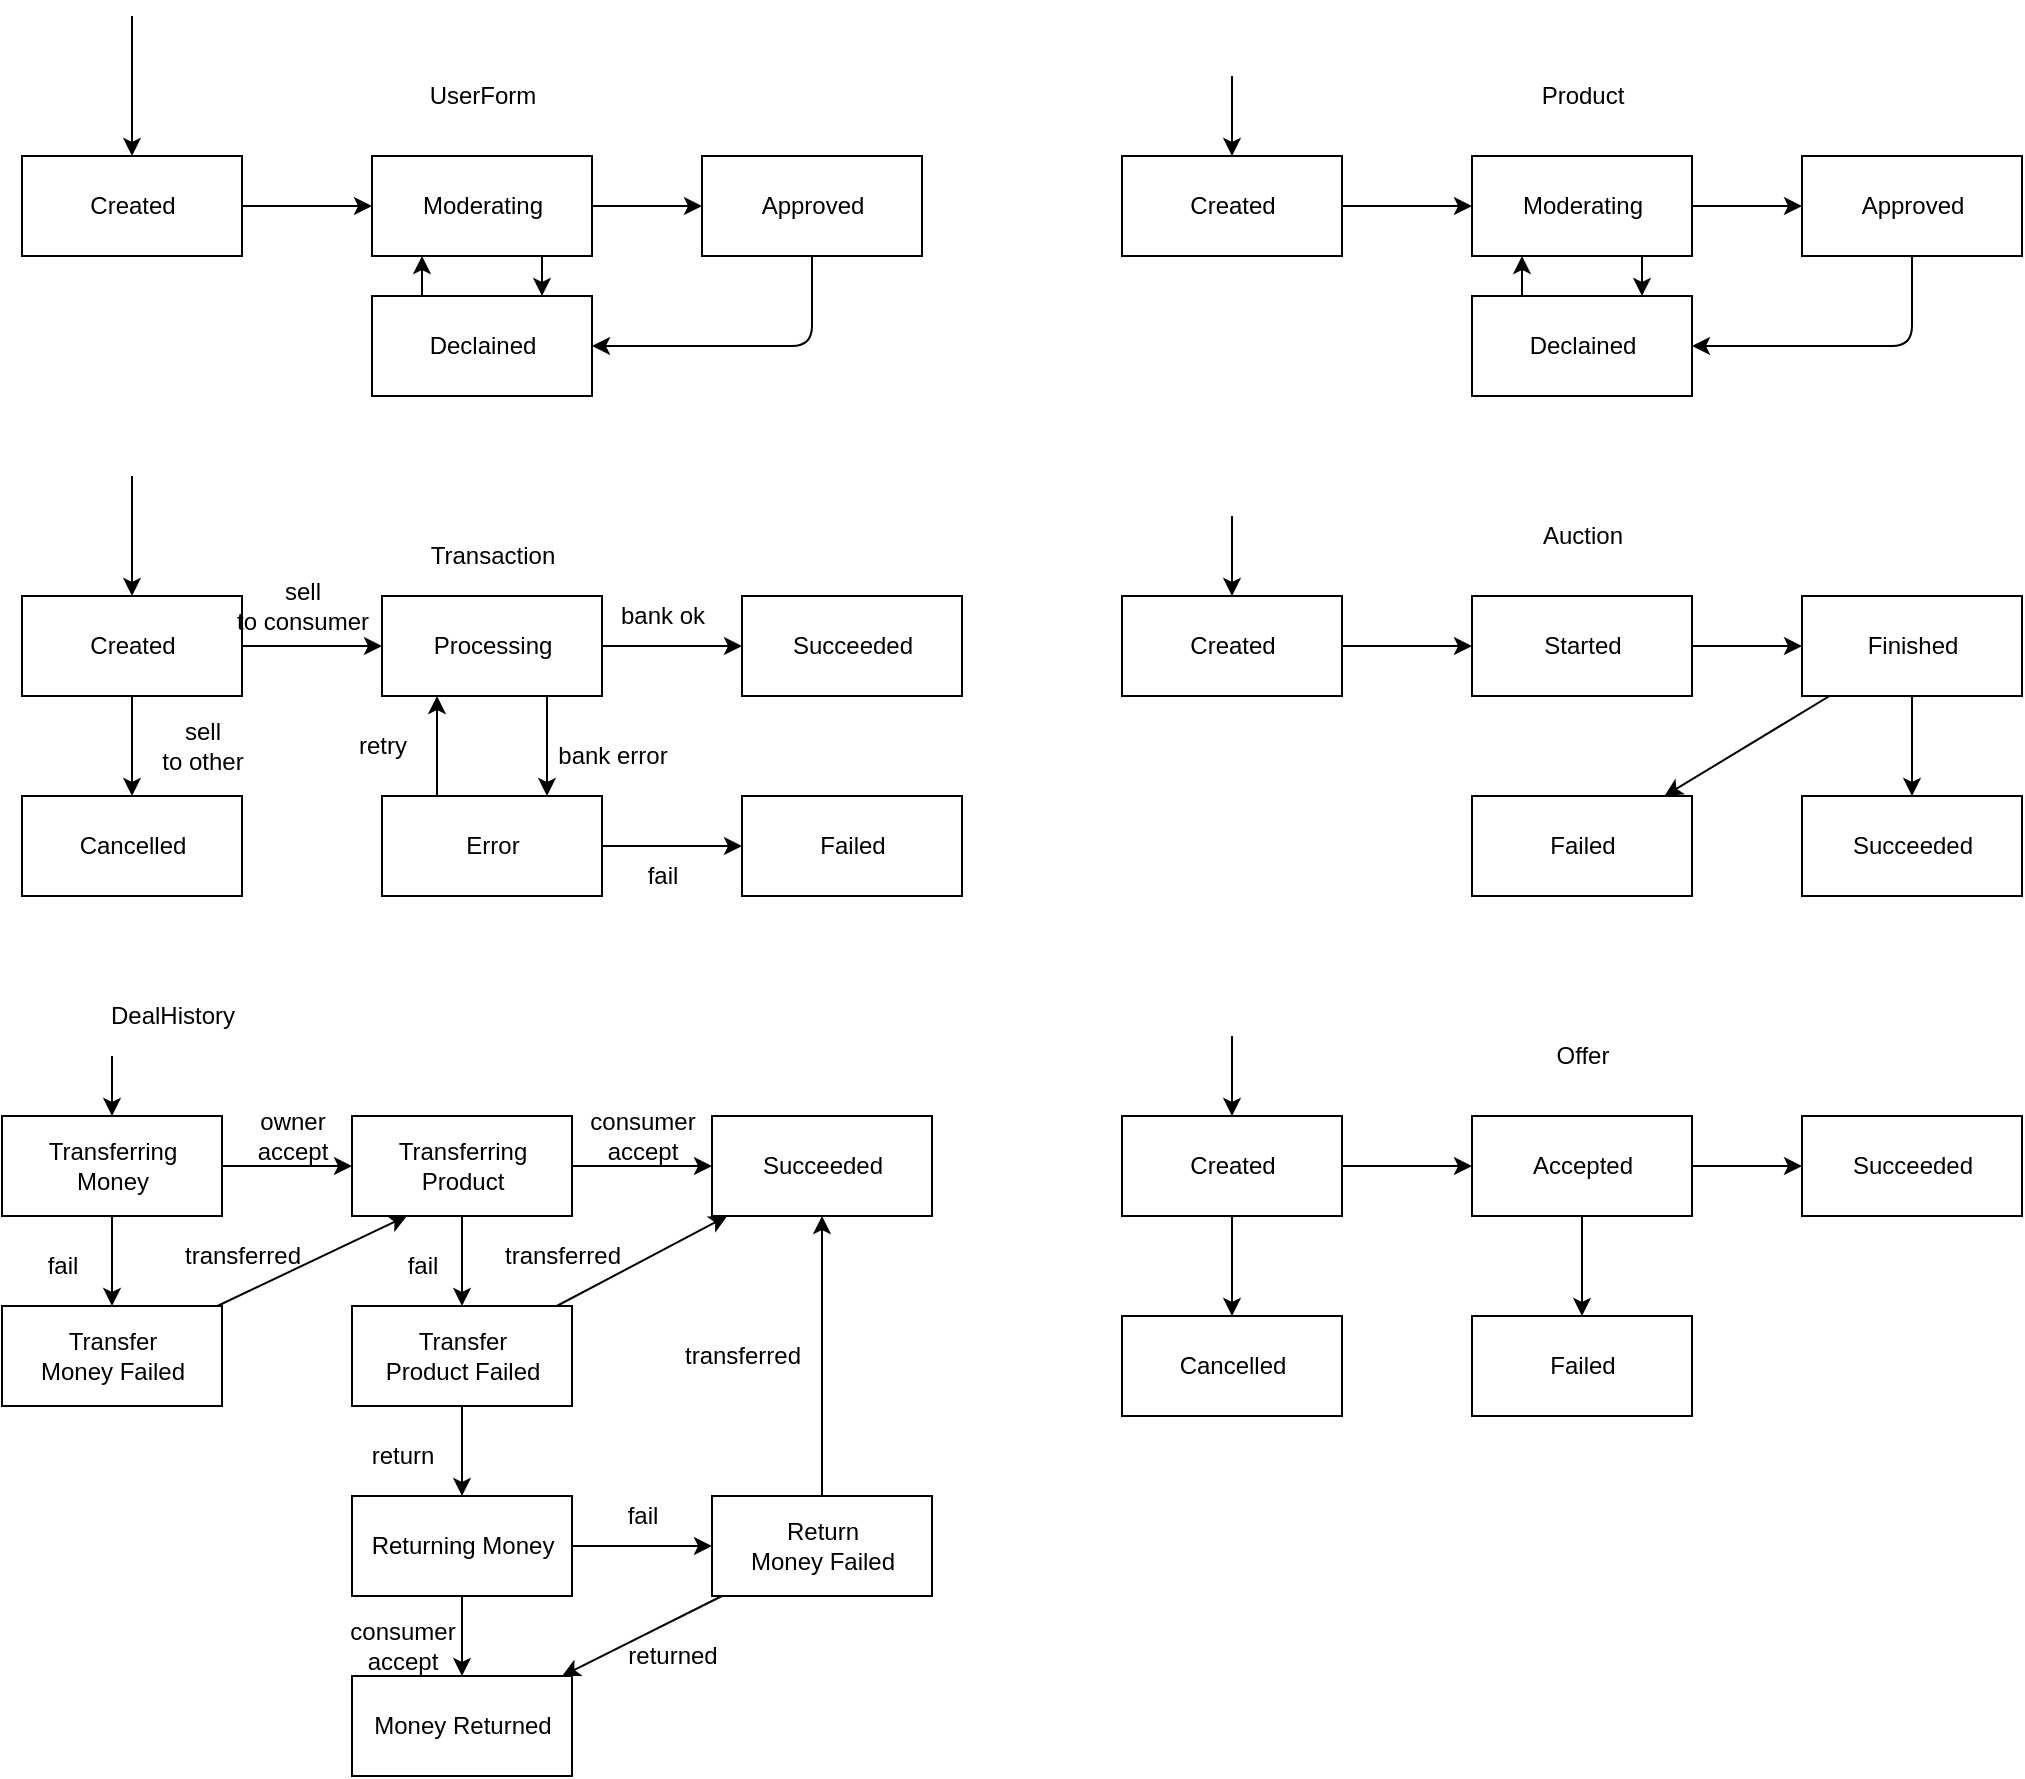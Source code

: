 <mxfile version="18.1.3" type="device" pages="7"><diagram id="ImJMM_0NL10hEniIlU2r" name="Page-2"><mxGraphModel dx="525" dy="1547" grid="1" gridSize="10" guides="1" tooltips="1" connect="1" arrows="1" fold="1" page="1" pageScale="1" pageWidth="827" pageHeight="1169" math="0" shadow="0"><root><mxCell id="p0uZZ-JHzFVffbGIfrID-0"/><mxCell id="p0uZZ-JHzFVffbGIfrID-1" parent="p0uZZ-JHzFVffbGIfrID-0"/><mxCell id="p0uZZ-JHzFVffbGIfrID-2" value="Transaction" style="text;html=1;align=center;verticalAlign=middle;resizable=0;points=[];autosize=1;strokeColor=none;fillColor=none;" parent="p0uZZ-JHzFVffbGIfrID-1" vertex="1"><mxGeometry x="205" y="150" width="80" height="20" as="geometry"/></mxCell><mxCell id="p0uZZ-JHzFVffbGIfrID-11" style="edgeStyle=none;rounded=0;orthogonalLoop=1;jettySize=auto;html=1;" parent="p0uZZ-JHzFVffbGIfrID-1" source="p0uZZ-JHzFVffbGIfrID-4" target="p0uZZ-JHzFVffbGIfrID-6" edge="1"><mxGeometry relative="1" as="geometry"/></mxCell><mxCell id="p0uZZ-JHzFVffbGIfrID-12" style="edgeStyle=none;rounded=0;orthogonalLoop=1;jettySize=auto;html=1;entryX=0.5;entryY=0;entryDx=0;entryDy=0;" parent="p0uZZ-JHzFVffbGIfrID-1" source="p0uZZ-JHzFVffbGIfrID-4" target="p0uZZ-JHzFVffbGIfrID-5" edge="1"><mxGeometry relative="1" as="geometry"/></mxCell><mxCell id="GtXw1UnV3xgsB56uv2Gc-31" style="edgeStyle=orthogonalEdgeStyle;rounded=1;orthogonalLoop=1;jettySize=auto;html=1;startArrow=classic;startFill=1;endArrow=none;endFill=0;" parent="p0uZZ-JHzFVffbGIfrID-1" source="p0uZZ-JHzFVffbGIfrID-4" edge="1"><mxGeometry relative="1" as="geometry"><mxPoint x="65" y="120" as="targetPoint"/></mxGeometry></mxCell><mxCell id="p0uZZ-JHzFVffbGIfrID-4" value="Created" style="html=1;" parent="p0uZZ-JHzFVffbGIfrID-1" vertex="1"><mxGeometry x="10" y="180" width="110" height="50" as="geometry"/></mxCell><mxCell id="p0uZZ-JHzFVffbGIfrID-5" value="Cancelled" style="html=1;" parent="p0uZZ-JHzFVffbGIfrID-1" vertex="1"><mxGeometry x="10" y="280" width="110" height="50" as="geometry"/></mxCell><mxCell id="p0uZZ-JHzFVffbGIfrID-13" style="edgeStyle=none;rounded=0;orthogonalLoop=1;jettySize=auto;html=1;entryX=0.75;entryY=0;entryDx=0;entryDy=0;exitX=0.75;exitY=1;exitDx=0;exitDy=0;" parent="p0uZZ-JHzFVffbGIfrID-1" source="p0uZZ-JHzFVffbGIfrID-6" target="p0uZZ-JHzFVffbGIfrID-8" edge="1"><mxGeometry relative="1" as="geometry"/></mxCell><mxCell id="p0uZZ-JHzFVffbGIfrID-15" style="edgeStyle=none;rounded=0;orthogonalLoop=1;jettySize=auto;html=1;" parent="p0uZZ-JHzFVffbGIfrID-1" source="p0uZZ-JHzFVffbGIfrID-6" target="p0uZZ-JHzFVffbGIfrID-7" edge="1"><mxGeometry relative="1" as="geometry"/></mxCell><mxCell id="p0uZZ-JHzFVffbGIfrID-6" value="Processing" style="html=1;" parent="p0uZZ-JHzFVffbGIfrID-1" vertex="1"><mxGeometry x="190" y="180" width="110" height="50" as="geometry"/></mxCell><mxCell id="p0uZZ-JHzFVffbGIfrID-7" value="Succeeded" style="html=1;" parent="p0uZZ-JHzFVffbGIfrID-1" vertex="1"><mxGeometry x="370" y="180" width="110" height="50" as="geometry"/></mxCell><mxCell id="p0uZZ-JHzFVffbGIfrID-14" style="edgeStyle=none;rounded=0;orthogonalLoop=1;jettySize=auto;html=1;exitX=0.25;exitY=0;exitDx=0;exitDy=0;entryX=0.25;entryY=1;entryDx=0;entryDy=0;" parent="p0uZZ-JHzFVffbGIfrID-1" source="p0uZZ-JHzFVffbGIfrID-8" target="p0uZZ-JHzFVffbGIfrID-6" edge="1"><mxGeometry relative="1" as="geometry"/></mxCell><mxCell id="p0uZZ-JHzFVffbGIfrID-16" style="edgeStyle=none;rounded=0;orthogonalLoop=1;jettySize=auto;html=1;" parent="p0uZZ-JHzFVffbGIfrID-1" source="p0uZZ-JHzFVffbGIfrID-8" target="p0uZZ-JHzFVffbGIfrID-9" edge="1"><mxGeometry relative="1" as="geometry"/></mxCell><mxCell id="p0uZZ-JHzFVffbGIfrID-8" value="Error" style="html=1;" parent="p0uZZ-JHzFVffbGIfrID-1" vertex="1"><mxGeometry x="190" y="280" width="110" height="50" as="geometry"/></mxCell><mxCell id="p0uZZ-JHzFVffbGIfrID-9" value="Failed" style="html=1;" parent="p0uZZ-JHzFVffbGIfrID-1" vertex="1"><mxGeometry x="370" y="280" width="110" height="50" as="geometry"/></mxCell><mxCell id="p0uZZ-JHzFVffbGIfrID-17" value="sell&lt;br&gt;to consumer" style="text;html=1;align=center;verticalAlign=middle;resizable=0;points=[];autosize=1;strokeColor=none;fillColor=none;" parent="p0uZZ-JHzFVffbGIfrID-1" vertex="1"><mxGeometry x="110" y="170" width="80" height="30" as="geometry"/></mxCell><mxCell id="p0uZZ-JHzFVffbGIfrID-18" value="sell&lt;br&gt;to other" style="text;html=1;align=center;verticalAlign=middle;resizable=0;points=[];autosize=1;strokeColor=none;fillColor=none;" parent="p0uZZ-JHzFVffbGIfrID-1" vertex="1"><mxGeometry x="70" y="240" width="60" height="30" as="geometry"/></mxCell><mxCell id="p0uZZ-JHzFVffbGIfrID-19" value="retry" style="text;html=1;align=center;verticalAlign=middle;resizable=0;points=[];autosize=1;strokeColor=none;fillColor=none;" parent="p0uZZ-JHzFVffbGIfrID-1" vertex="1"><mxGeometry x="170" y="245" width="40" height="20" as="geometry"/></mxCell><mxCell id="p0uZZ-JHzFVffbGIfrID-21" value="bank error" style="text;html=1;align=center;verticalAlign=middle;resizable=0;points=[];autosize=1;strokeColor=none;fillColor=none;" parent="p0uZZ-JHzFVffbGIfrID-1" vertex="1"><mxGeometry x="270" y="250" width="70" height="20" as="geometry"/></mxCell><mxCell id="p0uZZ-JHzFVffbGIfrID-22" value="bank ok" style="text;html=1;align=center;verticalAlign=middle;resizable=0;points=[];autosize=1;strokeColor=none;fillColor=none;" parent="p0uZZ-JHzFVffbGIfrID-1" vertex="1"><mxGeometry x="300" y="180" width="60" height="20" as="geometry"/></mxCell><mxCell id="p0uZZ-JHzFVffbGIfrID-23" value="fail" style="text;html=1;align=center;verticalAlign=middle;resizable=0;points=[];autosize=1;strokeColor=none;fillColor=none;" parent="p0uZZ-JHzFVffbGIfrID-1" vertex="1"><mxGeometry x="315" y="310" width="30" height="20" as="geometry"/></mxCell><mxCell id="p0uZZ-JHzFVffbGIfrID-31" style="edgeStyle=none;rounded=0;orthogonalLoop=1;jettySize=auto;html=1;" parent="p0uZZ-JHzFVffbGIfrID-1" source="p0uZZ-JHzFVffbGIfrID-27" target="p0uZZ-JHzFVffbGIfrID-28" edge="1"><mxGeometry relative="1" as="geometry"/></mxCell><mxCell id="p0uZZ-JHzFVffbGIfrID-38" style="edgeStyle=none;rounded=0;orthogonalLoop=1;jettySize=auto;html=1;" parent="p0uZZ-JHzFVffbGIfrID-1" source="p0uZZ-JHzFVffbGIfrID-27" target="p0uZZ-JHzFVffbGIfrID-37" edge="1"><mxGeometry relative="1" as="geometry"/></mxCell><mxCell id="p0uZZ-JHzFVffbGIfrID-27" value="Transferring&lt;br&gt;Money" style="html=1;" parent="p0uZZ-JHzFVffbGIfrID-1" vertex="1"><mxGeometry y="440" width="110" height="50" as="geometry"/></mxCell><mxCell id="p0uZZ-JHzFVffbGIfrID-32" style="edgeStyle=none;rounded=0;orthogonalLoop=1;jettySize=auto;html=1;" parent="p0uZZ-JHzFVffbGIfrID-1" source="p0uZZ-JHzFVffbGIfrID-28" target="p0uZZ-JHzFVffbGIfrID-29" edge="1"><mxGeometry relative="1" as="geometry"/></mxCell><mxCell id="p0uZZ-JHzFVffbGIfrID-40" style="edgeStyle=none;rounded=0;orthogonalLoop=1;jettySize=auto;html=1;" parent="p0uZZ-JHzFVffbGIfrID-1" source="p0uZZ-JHzFVffbGIfrID-28" target="p0uZZ-JHzFVffbGIfrID-39" edge="1"><mxGeometry relative="1" as="geometry"/></mxCell><mxCell id="p0uZZ-JHzFVffbGIfrID-28" value="Transferring&lt;br&gt;Product" style="html=1;" parent="p0uZZ-JHzFVffbGIfrID-1" vertex="1"><mxGeometry x="175" y="440" width="110" height="50" as="geometry"/></mxCell><mxCell id="p0uZZ-JHzFVffbGIfrID-29" value="Succeeded" style="html=1;" parent="p0uZZ-JHzFVffbGIfrID-1" vertex="1"><mxGeometry x="355" y="440" width="110" height="50" as="geometry"/></mxCell><mxCell id="p0uZZ-JHzFVffbGIfrID-44" style="edgeStyle=none;rounded=0;orthogonalLoop=1;jettySize=auto;html=1;entryX=0.25;entryY=1;entryDx=0;entryDy=0;" parent="p0uZZ-JHzFVffbGIfrID-1" source="p0uZZ-JHzFVffbGIfrID-37" target="p0uZZ-JHzFVffbGIfrID-28" edge="1"><mxGeometry relative="1" as="geometry"/></mxCell><mxCell id="p0uZZ-JHzFVffbGIfrID-37" value="Transfer&lt;br&gt;Money Failed" style="html=1;" parent="p0uZZ-JHzFVffbGIfrID-1" vertex="1"><mxGeometry y="535" width="110" height="50" as="geometry"/></mxCell><mxCell id="p0uZZ-JHzFVffbGIfrID-45" style="edgeStyle=none;rounded=0;orthogonalLoop=1;jettySize=auto;html=1;" parent="p0uZZ-JHzFVffbGIfrID-1" source="p0uZZ-JHzFVffbGIfrID-39" target="p0uZZ-JHzFVffbGIfrID-29" edge="1"><mxGeometry relative="1" as="geometry"/></mxCell><mxCell id="p0uZZ-JHzFVffbGIfrID-48" style="edgeStyle=none;rounded=0;orthogonalLoop=1;jettySize=auto;html=1;" parent="p0uZZ-JHzFVffbGIfrID-1" source="p0uZZ-JHzFVffbGIfrID-39" target="p0uZZ-JHzFVffbGIfrID-47" edge="1"><mxGeometry relative="1" as="geometry"/></mxCell><mxCell id="p0uZZ-JHzFVffbGIfrID-39" value="Transfer&lt;br&gt;Product Failed" style="html=1;" parent="p0uZZ-JHzFVffbGIfrID-1" vertex="1"><mxGeometry x="175" y="535" width="110" height="50" as="geometry"/></mxCell><mxCell id="p0uZZ-JHzFVffbGIfrID-50" style="edgeStyle=none;rounded=0;orthogonalLoop=1;jettySize=auto;html=1;" parent="p0uZZ-JHzFVffbGIfrID-1" source="p0uZZ-JHzFVffbGIfrID-47" target="p0uZZ-JHzFVffbGIfrID-49" edge="1"><mxGeometry relative="1" as="geometry"/></mxCell><mxCell id="p0uZZ-JHzFVffbGIfrID-52" style="edgeStyle=none;rounded=0;orthogonalLoop=1;jettySize=auto;html=1;" parent="p0uZZ-JHzFVffbGIfrID-1" source="p0uZZ-JHzFVffbGIfrID-47" target="p0uZZ-JHzFVffbGIfrID-51" edge="1"><mxGeometry relative="1" as="geometry"/></mxCell><mxCell id="p0uZZ-JHzFVffbGIfrID-47" value="Returning Money" style="html=1;" parent="p0uZZ-JHzFVffbGIfrID-1" vertex="1"><mxGeometry x="175" y="630" width="110" height="50" as="geometry"/></mxCell><mxCell id="p0uZZ-JHzFVffbGIfrID-49" value="Money Returned" style="html=1;" parent="p0uZZ-JHzFVffbGIfrID-1" vertex="1"><mxGeometry x="175" y="720" width="110" height="50" as="geometry"/></mxCell><mxCell id="p0uZZ-JHzFVffbGIfrID-53" style="edgeStyle=none;rounded=0;orthogonalLoop=1;jettySize=auto;html=1;" parent="p0uZZ-JHzFVffbGIfrID-1" source="p0uZZ-JHzFVffbGIfrID-51" target="p0uZZ-JHzFVffbGIfrID-29" edge="1"><mxGeometry relative="1" as="geometry"/></mxCell><mxCell id="p0uZZ-JHzFVffbGIfrID-54" style="edgeStyle=none;rounded=0;orthogonalLoop=1;jettySize=auto;html=1;" parent="p0uZZ-JHzFVffbGIfrID-1" source="p0uZZ-JHzFVffbGIfrID-51" target="p0uZZ-JHzFVffbGIfrID-49" edge="1"><mxGeometry relative="1" as="geometry"/></mxCell><mxCell id="p0uZZ-JHzFVffbGIfrID-51" value="Return&lt;br&gt;Money Failed" style="html=1;" parent="p0uZZ-JHzFVffbGIfrID-1" vertex="1"><mxGeometry x="355" y="630" width="110" height="50" as="geometry"/></mxCell><mxCell id="p0uZZ-JHzFVffbGIfrID-55" value="owner&lt;br&gt;accept" style="text;html=1;align=center;verticalAlign=middle;resizable=0;points=[];autosize=1;strokeColor=none;fillColor=none;" parent="p0uZZ-JHzFVffbGIfrID-1" vertex="1"><mxGeometry x="120" y="435" width="50" height="30" as="geometry"/></mxCell><mxCell id="p0uZZ-JHzFVffbGIfrID-56" value="transferred" style="text;html=1;align=center;verticalAlign=middle;resizable=0;points=[];autosize=1;strokeColor=none;fillColor=none;" parent="p0uZZ-JHzFVffbGIfrID-1" vertex="1"><mxGeometry x="85" y="500" width="70" height="20" as="geometry"/></mxCell><mxCell id="p0uZZ-JHzFVffbGIfrID-57" value="fail" style="text;html=1;align=center;verticalAlign=middle;resizable=0;points=[];autosize=1;strokeColor=none;fillColor=none;" parent="p0uZZ-JHzFVffbGIfrID-1" vertex="1"><mxGeometry x="15" y="505" width="30" height="20" as="geometry"/></mxCell><mxCell id="p0uZZ-JHzFVffbGIfrID-58" value="fail" style="text;html=1;align=center;verticalAlign=middle;resizable=0;points=[];autosize=1;strokeColor=none;fillColor=none;" parent="p0uZZ-JHzFVffbGIfrID-1" vertex="1"><mxGeometry x="195" y="505" width="30" height="20" as="geometry"/></mxCell><mxCell id="p0uZZ-JHzFVffbGIfrID-59" value="fail" style="text;html=1;align=center;verticalAlign=middle;resizable=0;points=[];autosize=1;strokeColor=none;fillColor=none;" parent="p0uZZ-JHzFVffbGIfrID-1" vertex="1"><mxGeometry x="305" y="630" width="30" height="20" as="geometry"/></mxCell><mxCell id="p0uZZ-JHzFVffbGIfrID-60" value="consumer&lt;br&gt;accept" style="text;html=1;align=center;verticalAlign=middle;resizable=0;points=[];autosize=1;strokeColor=none;fillColor=none;" parent="p0uZZ-JHzFVffbGIfrID-1" vertex="1"><mxGeometry x="285" y="435" width="70" height="30" as="geometry"/></mxCell><mxCell id="p0uZZ-JHzFVffbGIfrID-62" value="transferred" style="text;html=1;align=center;verticalAlign=middle;resizable=0;points=[];autosize=1;strokeColor=none;fillColor=none;" parent="p0uZZ-JHzFVffbGIfrID-1" vertex="1"><mxGeometry x="245" y="500" width="70" height="20" as="geometry"/></mxCell><mxCell id="p0uZZ-JHzFVffbGIfrID-64" value="transferred" style="text;html=1;align=center;verticalAlign=middle;resizable=0;points=[];autosize=1;strokeColor=none;fillColor=none;" parent="p0uZZ-JHzFVffbGIfrID-1" vertex="1"><mxGeometry x="335" y="550" width="70" height="20" as="geometry"/></mxCell><mxCell id="p0uZZ-JHzFVffbGIfrID-65" value="return" style="text;html=1;align=center;verticalAlign=middle;resizable=0;points=[];autosize=1;strokeColor=none;fillColor=none;" parent="p0uZZ-JHzFVffbGIfrID-1" vertex="1"><mxGeometry x="175" y="600" width="50" height="20" as="geometry"/></mxCell><mxCell id="p0uZZ-JHzFVffbGIfrID-66" value="consumer&lt;br&gt;accept" style="text;html=1;align=center;verticalAlign=middle;resizable=0;points=[];autosize=1;strokeColor=none;fillColor=none;" parent="p0uZZ-JHzFVffbGIfrID-1" vertex="1"><mxGeometry x="165" y="690" width="70" height="30" as="geometry"/></mxCell><mxCell id="p0uZZ-JHzFVffbGIfrID-67" value="returned" style="text;html=1;align=center;verticalAlign=middle;resizable=0;points=[];autosize=1;strokeColor=none;fillColor=none;" parent="p0uZZ-JHzFVffbGIfrID-1" vertex="1"><mxGeometry x="305" y="700" width="60" height="20" as="geometry"/></mxCell><mxCell id="duF3PaTQFHVpPM7Vk6pC-0" value="UserForm" style="text;html=1;align=center;verticalAlign=middle;resizable=0;points=[];autosize=1;strokeColor=none;fillColor=none;" parent="p0uZZ-JHzFVffbGIfrID-1" vertex="1"><mxGeometry x="205" y="-80" width="70" height="20" as="geometry"/></mxCell><mxCell id="duF3PaTQFHVpPM7Vk6pC-3" style="edgeStyle=orthogonalEdgeStyle;rounded=1;orthogonalLoop=1;jettySize=auto;html=1;startArrow=none;startFill=0;endArrow=classic;endFill=1;" parent="p0uZZ-JHzFVffbGIfrID-1" source="duF3PaTQFHVpPM7Vk6pC-1" target="duF3PaTQFHVpPM7Vk6pC-2" edge="1"><mxGeometry relative="1" as="geometry"/></mxCell><mxCell id="GtXw1UnV3xgsB56uv2Gc-32" style="edgeStyle=orthogonalEdgeStyle;rounded=1;orthogonalLoop=1;jettySize=auto;html=1;startArrow=classic;startFill=1;endArrow=none;endFill=0;" parent="p0uZZ-JHzFVffbGIfrID-1" source="duF3PaTQFHVpPM7Vk6pC-1" edge="1"><mxGeometry relative="1" as="geometry"><mxPoint x="65" y="-110" as="targetPoint"/></mxGeometry></mxCell><mxCell id="duF3PaTQFHVpPM7Vk6pC-1" value="Created" style="html=1;" parent="p0uZZ-JHzFVffbGIfrID-1" vertex="1"><mxGeometry x="10" y="-40" width="110" height="50" as="geometry"/></mxCell><mxCell id="duF3PaTQFHVpPM7Vk6pC-5" style="edgeStyle=orthogonalEdgeStyle;rounded=1;orthogonalLoop=1;jettySize=auto;html=1;startArrow=none;startFill=0;endArrow=classic;endFill=1;" parent="p0uZZ-JHzFVffbGIfrID-1" source="duF3PaTQFHVpPM7Vk6pC-2" target="duF3PaTQFHVpPM7Vk6pC-4" edge="1"><mxGeometry relative="1" as="geometry"/></mxCell><mxCell id="duF3PaTQFHVpPM7Vk6pC-12" style="edgeStyle=orthogonalEdgeStyle;rounded=1;orthogonalLoop=1;jettySize=auto;html=1;startArrow=none;startFill=0;endArrow=classic;endFill=1;" parent="p0uZZ-JHzFVffbGIfrID-1" source="duF3PaTQFHVpPM7Vk6pC-2" target="duF3PaTQFHVpPM7Vk6pC-10" edge="1"><mxGeometry relative="1" as="geometry"><Array as="points"><mxPoint x="270" y="20"/><mxPoint x="270" y="20"/></Array></mxGeometry></mxCell><mxCell id="duF3PaTQFHVpPM7Vk6pC-2" value="Moderating" style="html=1;" parent="p0uZZ-JHzFVffbGIfrID-1" vertex="1"><mxGeometry x="185" y="-40" width="110" height="50" as="geometry"/></mxCell><mxCell id="H4mRBop5ES-g8vNx-DPH-0" style="edgeStyle=orthogonalEdgeStyle;rounded=1;orthogonalLoop=1;jettySize=auto;html=1;startArrow=none;startFill=0;endArrow=classic;endFill=1;" parent="p0uZZ-JHzFVffbGIfrID-1" source="duF3PaTQFHVpPM7Vk6pC-4" target="duF3PaTQFHVpPM7Vk6pC-10" edge="1"><mxGeometry relative="1" as="geometry"><Array as="points"><mxPoint x="405" y="55"/></Array></mxGeometry></mxCell><mxCell id="duF3PaTQFHVpPM7Vk6pC-4" value="Approved" style="html=1;" parent="p0uZZ-JHzFVffbGIfrID-1" vertex="1"><mxGeometry x="350" y="-40" width="110" height="50" as="geometry"/></mxCell><mxCell id="duF3PaTQFHVpPM7Vk6pC-11" style="edgeStyle=orthogonalEdgeStyle;rounded=1;orthogonalLoop=1;jettySize=auto;html=1;startArrow=none;startFill=0;endArrow=classic;endFill=1;" parent="p0uZZ-JHzFVffbGIfrID-1" source="duF3PaTQFHVpPM7Vk6pC-10" target="duF3PaTQFHVpPM7Vk6pC-2" edge="1"><mxGeometry relative="1" as="geometry"><Array as="points"><mxPoint x="210" y="20"/><mxPoint x="210" y="20"/></Array></mxGeometry></mxCell><mxCell id="duF3PaTQFHVpPM7Vk6pC-10" value="Declained" style="html=1;" parent="p0uZZ-JHzFVffbGIfrID-1" vertex="1"><mxGeometry x="185" y="30" width="110" height="50" as="geometry"/></mxCell><mxCell id="GtXw1UnV3xgsB56uv2Gc-10" value="Product" style="text;html=1;align=center;verticalAlign=middle;resizable=0;points=[];autosize=1;strokeColor=none;fillColor=none;" parent="p0uZZ-JHzFVffbGIfrID-1" vertex="1"><mxGeometry x="760" y="-80" width="60" height="20" as="geometry"/></mxCell><mxCell id="GtXw1UnV3xgsB56uv2Gc-11" style="edgeStyle=orthogonalEdgeStyle;rounded=1;orthogonalLoop=1;jettySize=auto;html=1;startArrow=none;startFill=0;endArrow=classic;endFill=1;" parent="p0uZZ-JHzFVffbGIfrID-1" source="GtXw1UnV3xgsB56uv2Gc-12" target="GtXw1UnV3xgsB56uv2Gc-15" edge="1"><mxGeometry relative="1" as="geometry"/></mxCell><mxCell id="GtXw1UnV3xgsB56uv2Gc-34" style="edgeStyle=orthogonalEdgeStyle;rounded=1;orthogonalLoop=1;jettySize=auto;html=1;startArrow=classic;startFill=1;endArrow=none;endFill=0;" parent="p0uZZ-JHzFVffbGIfrID-1" source="GtXw1UnV3xgsB56uv2Gc-12" edge="1"><mxGeometry relative="1" as="geometry"><mxPoint x="615" y="-80" as="targetPoint"/></mxGeometry></mxCell><mxCell id="GtXw1UnV3xgsB56uv2Gc-12" value="Created" style="html=1;" parent="p0uZZ-JHzFVffbGIfrID-1" vertex="1"><mxGeometry x="560" y="-40" width="110" height="50" as="geometry"/></mxCell><mxCell id="GtXw1UnV3xgsB56uv2Gc-13" style="edgeStyle=orthogonalEdgeStyle;rounded=1;orthogonalLoop=1;jettySize=auto;html=1;startArrow=none;startFill=0;endArrow=classic;endFill=1;" parent="p0uZZ-JHzFVffbGIfrID-1" source="GtXw1UnV3xgsB56uv2Gc-15" target="GtXw1UnV3xgsB56uv2Gc-17" edge="1"><mxGeometry relative="1" as="geometry"/></mxCell><mxCell id="GtXw1UnV3xgsB56uv2Gc-14" style="edgeStyle=orthogonalEdgeStyle;rounded=1;orthogonalLoop=1;jettySize=auto;html=1;startArrow=none;startFill=0;endArrow=classic;endFill=1;" parent="p0uZZ-JHzFVffbGIfrID-1" source="GtXw1UnV3xgsB56uv2Gc-15" target="GtXw1UnV3xgsB56uv2Gc-19" edge="1"><mxGeometry relative="1" as="geometry"><Array as="points"><mxPoint x="820" y="20"/><mxPoint x="820" y="20"/></Array></mxGeometry></mxCell><mxCell id="GtXw1UnV3xgsB56uv2Gc-15" value="Moderating" style="html=1;" parent="p0uZZ-JHzFVffbGIfrID-1" vertex="1"><mxGeometry x="735" y="-40" width="110" height="50" as="geometry"/></mxCell><mxCell id="GtXw1UnV3xgsB56uv2Gc-16" style="edgeStyle=orthogonalEdgeStyle;rounded=1;orthogonalLoop=1;jettySize=auto;html=1;startArrow=none;startFill=0;endArrow=classic;endFill=1;" parent="p0uZZ-JHzFVffbGIfrID-1" source="GtXw1UnV3xgsB56uv2Gc-17" target="GtXw1UnV3xgsB56uv2Gc-19" edge="1"><mxGeometry relative="1" as="geometry"><Array as="points"><mxPoint x="955" y="55"/></Array></mxGeometry></mxCell><mxCell id="GtXw1UnV3xgsB56uv2Gc-17" value="Approved" style="html=1;" parent="p0uZZ-JHzFVffbGIfrID-1" vertex="1"><mxGeometry x="900" y="-40" width="110" height="50" as="geometry"/></mxCell><mxCell id="GtXw1UnV3xgsB56uv2Gc-18" style="edgeStyle=orthogonalEdgeStyle;rounded=1;orthogonalLoop=1;jettySize=auto;html=1;startArrow=none;startFill=0;endArrow=classic;endFill=1;" parent="p0uZZ-JHzFVffbGIfrID-1" source="GtXw1UnV3xgsB56uv2Gc-19" target="GtXw1UnV3xgsB56uv2Gc-15" edge="1"><mxGeometry relative="1" as="geometry"><Array as="points"><mxPoint x="760" y="20"/><mxPoint x="760" y="20"/></Array></mxGeometry></mxCell><mxCell id="GtXw1UnV3xgsB56uv2Gc-19" value="Declained" style="html=1;" parent="p0uZZ-JHzFVffbGIfrID-1" vertex="1"><mxGeometry x="735" y="30" width="110" height="50" as="geometry"/></mxCell><mxCell id="GtXw1UnV3xgsB56uv2Gc-20" value="Auction" style="text;html=1;align=center;verticalAlign=middle;resizable=0;points=[];autosize=1;strokeColor=none;fillColor=none;" parent="p0uZZ-JHzFVffbGIfrID-1" vertex="1"><mxGeometry x="760" y="140" width="60" height="20" as="geometry"/></mxCell><mxCell id="GtXw1UnV3xgsB56uv2Gc-36" style="edgeStyle=orthogonalEdgeStyle;rounded=1;orthogonalLoop=1;jettySize=auto;html=1;startArrow=classic;startFill=1;endArrow=none;endFill=0;" parent="p0uZZ-JHzFVffbGIfrID-1" source="GtXw1UnV3xgsB56uv2Gc-22" edge="1"><mxGeometry relative="1" as="geometry"><mxPoint x="615" y="140" as="targetPoint"/></mxGeometry></mxCell><mxCell id="JB5dnx_Gl22KhJ4X0LvC-4" style="edgeStyle=none;rounded=0;orthogonalLoop=1;jettySize=auto;html=1;" parent="p0uZZ-JHzFVffbGIfrID-1" source="GtXw1UnV3xgsB56uv2Gc-22" target="GtXw1UnV3xgsB56uv2Gc-25" edge="1"><mxGeometry relative="1" as="geometry"/></mxCell><mxCell id="GtXw1UnV3xgsB56uv2Gc-22" value="Created" style="html=1;" parent="p0uZZ-JHzFVffbGIfrID-1" vertex="1"><mxGeometry x="560" y="180" width="110" height="50" as="geometry"/></mxCell><mxCell id="GtXw1UnV3xgsB56uv2Gc-23" style="edgeStyle=orthogonalEdgeStyle;rounded=1;orthogonalLoop=1;jettySize=auto;html=1;startArrow=none;startFill=0;endArrow=classic;endFill=1;" parent="p0uZZ-JHzFVffbGIfrID-1" source="GtXw1UnV3xgsB56uv2Gc-25" target="GtXw1UnV3xgsB56uv2Gc-27" edge="1"><mxGeometry relative="1" as="geometry"/></mxCell><mxCell id="GtXw1UnV3xgsB56uv2Gc-25" value="Started" style="html=1;" parent="p0uZZ-JHzFVffbGIfrID-1" vertex="1"><mxGeometry x="735" y="180" width="110" height="50" as="geometry"/></mxCell><mxCell id="GtXw1UnV3xgsB56uv2Gc-27" value="Finished" style="html=1;" parent="p0uZZ-JHzFVffbGIfrID-1" vertex="1"><mxGeometry x="900" y="180" width="110" height="50" as="geometry"/></mxCell><mxCell id="GtXw1UnV3xgsB56uv2Gc-41" style="edgeStyle=orthogonalEdgeStyle;rounded=1;orthogonalLoop=1;jettySize=auto;html=1;exitX=0.5;exitY=0;exitDx=0;exitDy=0;startArrow=classic;startFill=1;endArrow=none;endFill=0;" parent="p0uZZ-JHzFVffbGIfrID-1" source="GtXw1UnV3xgsB56uv2Gc-37" target="GtXw1UnV3xgsB56uv2Gc-27" edge="1"><mxGeometry relative="1" as="geometry"/></mxCell><mxCell id="GtXw1UnV3xgsB56uv2Gc-37" value="Succeeded" style="html=1;" parent="p0uZZ-JHzFVffbGIfrID-1" vertex="1"><mxGeometry x="900" y="280" width="110" height="50" as="geometry"/></mxCell><mxCell id="GtXw1UnV3xgsB56uv2Gc-42" style="rounded=1;orthogonalLoop=1;jettySize=auto;html=1;startArrow=classic;startFill=1;endArrow=none;endFill=0;" parent="p0uZZ-JHzFVffbGIfrID-1" source="GtXw1UnV3xgsB56uv2Gc-39" target="GtXw1UnV3xgsB56uv2Gc-27" edge="1"><mxGeometry relative="1" as="geometry"/></mxCell><mxCell id="GtXw1UnV3xgsB56uv2Gc-39" value="Failed" style="html=1;" parent="p0uZZ-JHzFVffbGIfrID-1" vertex="1"><mxGeometry x="735" y="280" width="110" height="50" as="geometry"/></mxCell><mxCell id="Rv3ErgMZ3CwDivjUJFA9-10" style="edgeStyle=none;rounded=1;orthogonalLoop=1;jettySize=auto;html=1;endArrow=classic;endFill=1;" parent="p0uZZ-JHzFVffbGIfrID-1" source="WSwPCduwmk-EKAaxfXMk-3" target="Rv3ErgMZ3CwDivjUJFA9-1" edge="1"><mxGeometry relative="1" as="geometry"><mxPoint x="482.0" y="487.5" as="sourcePoint"/></mxGeometry></mxCell><mxCell id="Rv3ErgMZ3CwDivjUJFA9-12" style="edgeStyle=none;rounded=1;orthogonalLoop=1;jettySize=auto;html=1;exitX=0.5;exitY=0;exitDx=0;exitDy=0;endArrow=none;endFill=0;startArrow=classic;startFill=1;" parent="p0uZZ-JHzFVffbGIfrID-1" source="p0uZZ-JHzFVffbGIfrID-27" edge="1"><mxGeometry relative="1" as="geometry"><mxPoint x="55" y="410" as="targetPoint"/></mxGeometry></mxCell><mxCell id="Rv3ErgMZ3CwDivjUJFA9-1" value="Cancelled" style="html=1;" parent="p0uZZ-JHzFVffbGIfrID-1" vertex="1"><mxGeometry x="560" y="540" width="110" height="50" as="geometry"/></mxCell><mxCell id="re4S7z00xdpNmMI1W5z7-0" value="DealHistory" style="text;html=1;align=center;verticalAlign=middle;resizable=0;points=[];autosize=1;strokeColor=none;fillColor=none;" parent="p0uZZ-JHzFVffbGIfrID-1" vertex="1"><mxGeometry x="45" y="380" width="80" height="20" as="geometry"/></mxCell><mxCell id="WSwPCduwmk-EKAaxfXMk-0" value="Offer" style="text;html=1;align=center;verticalAlign=middle;resizable=0;points=[];autosize=1;strokeColor=none;fillColor=none;" parent="p0uZZ-JHzFVffbGIfrID-1" vertex="1"><mxGeometry x="770" y="400" width="40" height="20" as="geometry"/></mxCell><mxCell id="WSwPCduwmk-EKAaxfXMk-1" style="edgeStyle=orthogonalEdgeStyle;rounded=1;orthogonalLoop=1;jettySize=auto;html=1;startArrow=classic;startFill=1;endArrow=none;endFill=0;" parent="p0uZZ-JHzFVffbGIfrID-1" source="WSwPCduwmk-EKAaxfXMk-3" edge="1"><mxGeometry relative="1" as="geometry"><mxPoint x="615" y="400" as="targetPoint"/></mxGeometry></mxCell><mxCell id="WSwPCduwmk-EKAaxfXMk-2" style="edgeStyle=none;rounded=0;orthogonalLoop=1;jettySize=auto;html=1;" parent="p0uZZ-JHzFVffbGIfrID-1" source="WSwPCduwmk-EKAaxfXMk-3" target="WSwPCduwmk-EKAaxfXMk-5" edge="1"><mxGeometry relative="1" as="geometry"/></mxCell><mxCell id="WSwPCduwmk-EKAaxfXMk-3" value="Created" style="html=1;" parent="p0uZZ-JHzFVffbGIfrID-1" vertex="1"><mxGeometry x="560" y="440" width="110" height="50" as="geometry"/></mxCell><mxCell id="WSwPCduwmk-EKAaxfXMk-11" style="edgeStyle=none;rounded=1;orthogonalLoop=1;jettySize=auto;html=1;startArrow=none;startFill=0;endArrow=classic;endFill=1;" parent="p0uZZ-JHzFVffbGIfrID-1" source="WSwPCduwmk-EKAaxfXMk-5" target="WSwPCduwmk-EKAaxfXMk-10" edge="1"><mxGeometry relative="1" as="geometry"/></mxCell><mxCell id="WSwPCduwmk-EKAaxfXMk-12" style="edgeStyle=none;rounded=1;orthogonalLoop=1;jettySize=auto;html=1;startArrow=none;startFill=0;endArrow=classic;endFill=1;" parent="p0uZZ-JHzFVffbGIfrID-1" source="WSwPCduwmk-EKAaxfXMk-5" target="WSwPCduwmk-EKAaxfXMk-8" edge="1"><mxGeometry relative="1" as="geometry"/></mxCell><mxCell id="WSwPCduwmk-EKAaxfXMk-5" value="Accepted" style="html=1;" parent="p0uZZ-JHzFVffbGIfrID-1" vertex="1"><mxGeometry x="735" y="440" width="110" height="50" as="geometry"/></mxCell><mxCell id="WSwPCduwmk-EKAaxfXMk-8" value="Succeeded" style="html=1;" parent="p0uZZ-JHzFVffbGIfrID-1" vertex="1"><mxGeometry x="900" y="440" width="110" height="50" as="geometry"/></mxCell><mxCell id="WSwPCduwmk-EKAaxfXMk-10" value="Failed" style="html=1;" parent="p0uZZ-JHzFVffbGIfrID-1" vertex="1"><mxGeometry x="735" y="540" width="110" height="50" as="geometry"/></mxCell></root></mxGraphModel></diagram><diagram id="PUCFqyfoJlfCgU6Yjxw8" name="user-form"><mxGraphModel dx="438" dy="1447" grid="1" gridSize="10" guides="1" tooltips="1" connect="1" arrows="1" fold="1" page="1" pageScale="1" pageWidth="827" pageHeight="1169" math="0" shadow="0"><root><mxCell id="0"/><mxCell id="1" parent="0"/><mxCell id="qKJuS1gA7MKo6rkys93H-2" style="edgeStyle=orthogonalEdgeStyle;rounded=1;orthogonalLoop=1;jettySize=auto;html=1;startArrow=none;startFill=0;endArrow=classic;endFill=1;" parent="1" source="qKJuS1gA7MKo6rkys93H-4" target="qKJuS1gA7MKo6rkys93H-7" edge="1"><mxGeometry relative="1" as="geometry"/></mxCell><mxCell id="qKJuS1gA7MKo6rkys93H-3" style="edgeStyle=orthogonalEdgeStyle;rounded=1;orthogonalLoop=1;jettySize=auto;html=1;startArrow=classic;startFill=1;endArrow=none;endFill=0;" parent="1" source="qKJuS1gA7MKo6rkys93H-4" edge="1"><mxGeometry relative="1" as="geometry"><mxPoint x="235" y="-610" as="targetPoint"/></mxGeometry></mxCell><mxCell id="qKJuS1gA7MKo6rkys93H-4" value="Создана" style="html=1;" parent="1" vertex="1"><mxGeometry x="180" y="-540" width="110" height="50" as="geometry"/></mxCell><mxCell id="qKJuS1gA7MKo6rkys93H-5" style="edgeStyle=orthogonalEdgeStyle;rounded=1;orthogonalLoop=1;jettySize=auto;html=1;startArrow=none;startFill=0;endArrow=classic;endFill=1;" parent="1" source="qKJuS1gA7MKo6rkys93H-7" target="qKJuS1gA7MKo6rkys93H-9" edge="1"><mxGeometry relative="1" as="geometry"/></mxCell><mxCell id="qKJuS1gA7MKo6rkys93H-6" style="edgeStyle=orthogonalEdgeStyle;rounded=1;orthogonalLoop=1;jettySize=auto;html=1;startArrow=none;startFill=0;endArrow=classic;endFill=1;" parent="1" source="qKJuS1gA7MKo6rkys93H-7" target="qKJuS1gA7MKo6rkys93H-11" edge="1"><mxGeometry relative="1" as="geometry"><Array as="points"><mxPoint x="440" y="-480"/><mxPoint x="440" y="-480"/></Array></mxGeometry></mxCell><mxCell id="qKJuS1gA7MKo6rkys93H-7" value="На модерации" style="html=1;" parent="1" vertex="1"><mxGeometry x="355" y="-540" width="110" height="50" as="geometry"/></mxCell><mxCell id="qKJuS1gA7MKo6rkys93H-8" style="edgeStyle=orthogonalEdgeStyle;rounded=1;orthogonalLoop=1;jettySize=auto;html=1;startArrow=none;startFill=0;endArrow=classic;endFill=1;" parent="1" source="qKJuS1gA7MKo6rkys93H-9" target="qKJuS1gA7MKo6rkys93H-11" edge="1"><mxGeometry relative="1" as="geometry"><Array as="points"><mxPoint x="575" y="-445"/></Array></mxGeometry></mxCell><mxCell id="qKJuS1gA7MKo6rkys93H-9" value="Подтверждена" style="html=1;" parent="1" vertex="1"><mxGeometry x="520" y="-540" width="110" height="50" as="geometry"/></mxCell><mxCell id="qKJuS1gA7MKo6rkys93H-10" style="edgeStyle=orthogonalEdgeStyle;rounded=1;orthogonalLoop=1;jettySize=auto;html=1;startArrow=none;startFill=0;endArrow=classic;endFill=1;" parent="1" source="qKJuS1gA7MKo6rkys93H-11" target="qKJuS1gA7MKo6rkys93H-7" edge="1"><mxGeometry relative="1" as="geometry"><Array as="points"><mxPoint x="380" y="-480"/><mxPoint x="380" y="-480"/></Array></mxGeometry></mxCell><mxCell id="qKJuS1gA7MKo6rkys93H-11" value="Отклонена" style="html=1;" parent="1" vertex="1"><mxGeometry x="355" y="-470" width="110" height="50" as="geometry"/></mxCell></root></mxGraphModel></diagram><diagram id="luQhaFDp74958lo4ktzv" name="product"><mxGraphModel dx="875" dy="1724" grid="1" gridSize="10" guides="1" tooltips="1" connect="1" arrows="1" fold="1" page="1" pageScale="1" pageWidth="827" pageHeight="1169" math="0" shadow="0"><root><mxCell id="0"/><mxCell id="1" parent="0"/><mxCell id="oDKdI3g3pDNMiCH_04yy-2" style="edgeStyle=orthogonalEdgeStyle;rounded=1;orthogonalLoop=1;jettySize=auto;html=1;startArrow=none;startFill=0;endArrow=classic;endFill=1;" parent="1" source="oDKdI3g3pDNMiCH_04yy-4" target="oDKdI3g3pDNMiCH_04yy-7" edge="1"><mxGeometry relative="1" as="geometry"/></mxCell><mxCell id="oDKdI3g3pDNMiCH_04yy-3" style="edgeStyle=orthogonalEdgeStyle;rounded=1;orthogonalLoop=1;jettySize=auto;html=1;startArrow=classic;startFill=1;endArrow=none;endFill=0;" parent="1" source="oDKdI3g3pDNMiCH_04yy-4" edge="1"><mxGeometry relative="1" as="geometry"><mxPoint x="345" y="-270" as="targetPoint"/></mxGeometry></mxCell><mxCell id="oDKdI3g3pDNMiCH_04yy-4" value="Создан" style="html=1;" parent="1" vertex="1"><mxGeometry x="290" y="-230" width="110" height="50" as="geometry"/></mxCell><mxCell id="oDKdI3g3pDNMiCH_04yy-5" style="edgeStyle=orthogonalEdgeStyle;rounded=1;orthogonalLoop=1;jettySize=auto;html=1;startArrow=none;startFill=0;endArrow=classic;endFill=1;" parent="1" source="oDKdI3g3pDNMiCH_04yy-7" target="oDKdI3g3pDNMiCH_04yy-9" edge="1"><mxGeometry relative="1" as="geometry"/></mxCell><mxCell id="oDKdI3g3pDNMiCH_04yy-6" style="edgeStyle=orthogonalEdgeStyle;rounded=1;orthogonalLoop=1;jettySize=auto;html=1;startArrow=none;startFill=0;endArrow=classic;endFill=1;" parent="1" source="oDKdI3g3pDNMiCH_04yy-7" target="oDKdI3g3pDNMiCH_04yy-11" edge="1"><mxGeometry relative="1" as="geometry"><Array as="points"><mxPoint x="550" y="-170"/><mxPoint x="550" y="-170"/></Array></mxGeometry></mxCell><mxCell id="oDKdI3g3pDNMiCH_04yy-7" value="На модерации" style="html=1;" parent="1" vertex="1"><mxGeometry x="465" y="-230" width="110" height="50" as="geometry"/></mxCell><mxCell id="oDKdI3g3pDNMiCH_04yy-8" style="edgeStyle=orthogonalEdgeStyle;rounded=1;orthogonalLoop=1;jettySize=auto;html=1;startArrow=none;startFill=0;endArrow=classic;endFill=1;" parent="1" source="oDKdI3g3pDNMiCH_04yy-9" target="oDKdI3g3pDNMiCH_04yy-11" edge="1"><mxGeometry relative="1" as="geometry"><Array as="points"><mxPoint x="685" y="-135"/></Array></mxGeometry></mxCell><mxCell id="oDKdI3g3pDNMiCH_04yy-9" value="Подтвержден" style="html=1;" parent="1" vertex="1"><mxGeometry x="630" y="-230" width="110" height="50" as="geometry"/></mxCell><mxCell id="oDKdI3g3pDNMiCH_04yy-10" style="edgeStyle=orthogonalEdgeStyle;rounded=1;orthogonalLoop=1;jettySize=auto;html=1;startArrow=none;startFill=0;endArrow=classic;endFill=1;" parent="1" source="oDKdI3g3pDNMiCH_04yy-11" target="oDKdI3g3pDNMiCH_04yy-7" edge="1"><mxGeometry relative="1" as="geometry"><Array as="points"><mxPoint x="490" y="-170"/><mxPoint x="490" y="-170"/></Array></mxGeometry></mxCell><mxCell id="oDKdI3g3pDNMiCH_04yy-11" value="Отклонен" style="html=1;" parent="1" vertex="1"><mxGeometry x="465" y="-160" width="110" height="50" as="geometry"/></mxCell></root></mxGraphModel></diagram><diagram id="VyrmyU1tEYoYF20Ub9DW" name="auction"><mxGraphModel dx="1140" dy="414" grid="1" gridSize="10" guides="1" tooltips="1" connect="1" arrows="1" fold="1" page="1" pageScale="1" pageWidth="827" pageHeight="1169" math="0" shadow="0"><root><mxCell id="0"/><mxCell id="1" parent="0"/><mxCell id="U-948KLMhJXNj-F6SdIe-2" style="edgeStyle=orthogonalEdgeStyle;rounded=1;orthogonalLoop=1;jettySize=auto;html=1;startArrow=classic;startFill=1;endArrow=none;endFill=0;" edge="1" parent="1" source="U-948KLMhJXNj-F6SdIe-4"><mxGeometry relative="1" as="geometry"><mxPoint x="235" y="130" as="targetPoint"/></mxGeometry></mxCell><mxCell id="U-948KLMhJXNj-F6SdIe-3" style="edgeStyle=none;rounded=0;orthogonalLoop=1;jettySize=auto;html=1;" edge="1" parent="1" source="U-948KLMhJXNj-F6SdIe-4" target="U-948KLMhJXNj-F6SdIe-6"><mxGeometry relative="1" as="geometry"/></mxCell><mxCell id="U-948KLMhJXNj-F6SdIe-4" value="Создан" style="html=1;" vertex="1" parent="1"><mxGeometry x="180" y="170" width="110" height="50" as="geometry"/></mxCell><mxCell id="U-948KLMhJXNj-F6SdIe-5" style="edgeStyle=orthogonalEdgeStyle;rounded=1;orthogonalLoop=1;jettySize=auto;html=1;startArrow=none;startFill=0;endArrow=classic;endFill=1;" edge="1" parent="1" source="U-948KLMhJXNj-F6SdIe-6" target="U-948KLMhJXNj-F6SdIe-7"><mxGeometry relative="1" as="geometry"/></mxCell><mxCell id="U-948KLMhJXNj-F6SdIe-6" value="Начался" style="html=1;" vertex="1" parent="1"><mxGeometry x="355" y="170" width="110" height="50" as="geometry"/></mxCell><mxCell id="U-948KLMhJXNj-F6SdIe-7" value="Завершился" style="html=1;" vertex="1" parent="1"><mxGeometry x="520" y="170" width="110" height="50" as="geometry"/></mxCell><mxCell id="U-948KLMhJXNj-F6SdIe-8" style="edgeStyle=orthogonalEdgeStyle;rounded=1;orthogonalLoop=1;jettySize=auto;html=1;exitX=0.5;exitY=0;exitDx=0;exitDy=0;startArrow=classic;startFill=1;endArrow=none;endFill=0;" edge="1" parent="1" source="U-948KLMhJXNj-F6SdIe-9" target="U-948KLMhJXNj-F6SdIe-7"><mxGeometry relative="1" as="geometry"/></mxCell><mxCell id="U-948KLMhJXNj-F6SdIe-9" value="Успех" style="html=1;" vertex="1" parent="1"><mxGeometry x="520" y="270" width="110" height="50" as="geometry"/></mxCell><mxCell id="U-948KLMhJXNj-F6SdIe-10" style="rounded=1;orthogonalLoop=1;jettySize=auto;html=1;startArrow=classic;startFill=1;endArrow=none;endFill=0;" edge="1" parent="1" source="U-948KLMhJXNj-F6SdIe-11" target="U-948KLMhJXNj-F6SdIe-7"><mxGeometry relative="1" as="geometry"/></mxCell><mxCell id="U-948KLMhJXNj-F6SdIe-11" value="Неудача" style="html=1;" vertex="1" parent="1"><mxGeometry x="355" y="270" width="110" height="50" as="geometry"/></mxCell></root></mxGraphModel></diagram><diagram id="JQkUb_NWxpa2OA_OM54S" name="offer"><mxGraphModel dx="362" dy="230" grid="1" gridSize="10" guides="1" tooltips="1" connect="1" arrows="1" fold="1" page="1" pageScale="1" pageWidth="827" pageHeight="1169" math="0" shadow="0"><root><mxCell id="0"/><mxCell id="1" parent="0"/><mxCell id="vIY_Y0rj2v4uSPd_eUD0-1" style="edgeStyle=none;rounded=1;orthogonalLoop=1;jettySize=auto;html=1;endArrow=classic;endFill=1;" parent="1" source="vIY_Y0rj2v4uSPd_eUD0-6" target="vIY_Y0rj2v4uSPd_eUD0-2" edge="1"><mxGeometry relative="1" as="geometry"><mxPoint x="42.0" y="327.5" as="sourcePoint"/></mxGeometry></mxCell><mxCell id="vIY_Y0rj2v4uSPd_eUD0-2" value="Отменено" style="html=1;" parent="1" vertex="1"><mxGeometry x="120" y="380" width="110" height="50" as="geometry"/></mxCell><mxCell id="vIY_Y0rj2v4uSPd_eUD0-5" style="edgeStyle=none;rounded=0;orthogonalLoop=1;jettySize=auto;html=1;" parent="1" source="vIY_Y0rj2v4uSPd_eUD0-6" target="vIY_Y0rj2v4uSPd_eUD0-9" edge="1"><mxGeometry relative="1" as="geometry"/></mxCell><mxCell id="vIY_Y0rj2v4uSPd_eUD0-6" value="Создано" style="html=1;" parent="1" vertex="1"><mxGeometry x="120" y="280" width="110" height="50" as="geometry"/></mxCell><mxCell id="vIY_Y0rj2v4uSPd_eUD0-7" style="edgeStyle=none;rounded=1;orthogonalLoop=1;jettySize=auto;html=1;startArrow=none;startFill=0;endArrow=classic;endFill=1;" parent="1" source="vIY_Y0rj2v4uSPd_eUD0-9" target="vIY_Y0rj2v4uSPd_eUD0-11" edge="1"><mxGeometry relative="1" as="geometry"/></mxCell><mxCell id="vIY_Y0rj2v4uSPd_eUD0-8" style="edgeStyle=none;rounded=1;orthogonalLoop=1;jettySize=auto;html=1;startArrow=none;startFill=0;endArrow=classic;endFill=1;" parent="1" source="vIY_Y0rj2v4uSPd_eUD0-9" target="vIY_Y0rj2v4uSPd_eUD0-10" edge="1"><mxGeometry relative="1" as="geometry"/></mxCell><mxCell id="vIY_Y0rj2v4uSPd_eUD0-9" value="Принято" style="html=1;" parent="1" vertex="1"><mxGeometry x="295" y="280" width="110" height="50" as="geometry"/></mxCell><mxCell id="vIY_Y0rj2v4uSPd_eUD0-10" value="Успех" style="html=1;" parent="1" vertex="1"><mxGeometry x="460" y="280" width="110" height="50" as="geometry"/></mxCell><mxCell id="vIY_Y0rj2v4uSPd_eUD0-11" value="Неудача" style="html=1;" parent="1" vertex="1"><mxGeometry x="295" y="380" width="110" height="50" as="geometry"/></mxCell><mxCell id="RzmhPoFNHZj0wUnDF0eR-1" style="edgeStyle=orthogonalEdgeStyle;rounded=1;orthogonalLoop=1;jettySize=auto;html=1;startArrow=classic;startFill=1;endArrow=none;endFill=0;" edge="1" parent="1"><mxGeometry relative="1" as="geometry"><mxPoint x="174" y="210" as="targetPoint"/><mxPoint x="174" y="280" as="sourcePoint"/></mxGeometry></mxCell></root></mxGraphModel></diagram><diagram id="37xzlPQ5vI2ecpFS1qp0" name="transaction"><mxGraphModel dx="1140" dy="414" grid="1" gridSize="10" guides="1" tooltips="1" connect="1" arrows="1" fold="1" page="1" pageScale="1" pageWidth="827" pageHeight="1169" math="0" shadow="0"><root><mxCell id="0"/><mxCell id="1" parent="0"/><mxCell id="DHv9IOC3NDHGRPq9a0is-2" style="edgeStyle=none;rounded=0;orthogonalLoop=1;jettySize=auto;html=1;" edge="1" parent="1" source="DHv9IOC3NDHGRPq9a0is-5" target="DHv9IOC3NDHGRPq9a0is-9"><mxGeometry relative="1" as="geometry"/></mxCell><mxCell id="DHv9IOC3NDHGRPq9a0is-3" style="edgeStyle=none;rounded=0;orthogonalLoop=1;jettySize=auto;html=1;entryX=0.5;entryY=0;entryDx=0;entryDy=0;" edge="1" parent="1" source="DHv9IOC3NDHGRPq9a0is-5" target="DHv9IOC3NDHGRPq9a0is-6"><mxGeometry relative="1" as="geometry"/></mxCell><mxCell id="DHv9IOC3NDHGRPq9a0is-4" style="edgeStyle=orthogonalEdgeStyle;rounded=1;orthogonalLoop=1;jettySize=auto;html=1;startArrow=classic;startFill=1;endArrow=none;endFill=0;" edge="1" parent="1" source="DHv9IOC3NDHGRPq9a0is-5"><mxGeometry relative="1" as="geometry"><mxPoint x="65" y="120" as="targetPoint"/></mxGeometry></mxCell><mxCell id="DHv9IOC3NDHGRPq9a0is-5" value="Создана" style="html=1;" vertex="1" parent="1"><mxGeometry x="10" y="180" width="110" height="50" as="geometry"/></mxCell><mxCell id="DHv9IOC3NDHGRPq9a0is-6" value="Отменена" style="html=1;" vertex="1" parent="1"><mxGeometry x="10" y="280" width="110" height="50" as="geometry"/></mxCell><mxCell id="DHv9IOC3NDHGRPq9a0is-7" style="edgeStyle=none;rounded=0;orthogonalLoop=1;jettySize=auto;html=1;entryX=0.75;entryY=0;entryDx=0;entryDy=0;exitX=0.75;exitY=1;exitDx=0;exitDy=0;" edge="1" parent="1" source="DHv9IOC3NDHGRPq9a0is-9" target="DHv9IOC3NDHGRPq9a0is-13"><mxGeometry relative="1" as="geometry"/></mxCell><mxCell id="DHv9IOC3NDHGRPq9a0is-8" style="edgeStyle=none;rounded=0;orthogonalLoop=1;jettySize=auto;html=1;" edge="1" parent="1" source="DHv9IOC3NDHGRPq9a0is-9" target="DHv9IOC3NDHGRPq9a0is-10"><mxGeometry relative="1" as="geometry"/></mxCell><mxCell id="DHv9IOC3NDHGRPq9a0is-9" value="В обработке" style="html=1;" vertex="1" parent="1"><mxGeometry x="190" y="180" width="110" height="50" as="geometry"/></mxCell><mxCell id="DHv9IOC3NDHGRPq9a0is-10" value="Успех" style="html=1;" vertex="1" parent="1"><mxGeometry x="370" y="180" width="110" height="50" as="geometry"/></mxCell><mxCell id="DHv9IOC3NDHGRPq9a0is-11" style="edgeStyle=none;rounded=0;orthogonalLoop=1;jettySize=auto;html=1;exitX=0.25;exitY=0;exitDx=0;exitDy=0;entryX=0.25;entryY=1;entryDx=0;entryDy=0;" edge="1" parent="1" source="DHv9IOC3NDHGRPq9a0is-13" target="DHv9IOC3NDHGRPq9a0is-9"><mxGeometry relative="1" as="geometry"/></mxCell><mxCell id="DHv9IOC3NDHGRPq9a0is-12" style="edgeStyle=none;rounded=0;orthogonalLoop=1;jettySize=auto;html=1;" edge="1" parent="1" source="DHv9IOC3NDHGRPq9a0is-13" target="DHv9IOC3NDHGRPq9a0is-14"><mxGeometry relative="1" as="geometry"/></mxCell><mxCell id="DHv9IOC3NDHGRPq9a0is-13" value="Ошибка" style="html=1;" vertex="1" parent="1"><mxGeometry x="190" y="280" width="110" height="50" as="geometry"/></mxCell><mxCell id="DHv9IOC3NDHGRPq9a0is-14" value="Неудача" style="html=1;" vertex="1" parent="1"><mxGeometry x="370" y="280" width="110" height="50" as="geometry"/></mxCell></root></mxGraphModel></diagram><diagram id="-wOeILkcsKDdURlOsRWu" name="deal"><mxGraphModel dx="808" dy="512" grid="1" gridSize="10" guides="1" tooltips="1" connect="1" arrows="1" fold="1" page="1" pageScale="1" pageWidth="827" pageHeight="1169" math="0" shadow="0"><root><mxCell id="0"/><mxCell id="1" parent="0"/><mxCell id="-Si996akiV5P0IZbm9ju-1" style="edgeStyle=none;rounded=0;orthogonalLoop=1;jettySize=auto;html=1;" parent="1" source="-Si996akiV5P0IZbm9ju-3" target="-Si996akiV5P0IZbm9ju-6" edge="1"><mxGeometry relative="1" as="geometry"/></mxCell><mxCell id="-Si996akiV5P0IZbm9ju-2" style="edgeStyle=none;rounded=0;orthogonalLoop=1;jettySize=auto;html=1;" parent="1" source="-Si996akiV5P0IZbm9ju-3" target="-Si996akiV5P0IZbm9ju-9" edge="1"><mxGeometry relative="1" as="geometry"/></mxCell><mxCell id="-Si996akiV5P0IZbm9ju-3" value="Передача &lt;br&gt;денежных средств" style="html=1;" parent="1" vertex="1"><mxGeometry y="440" width="110" height="50" as="geometry"/></mxCell><mxCell id="-Si996akiV5P0IZbm9ju-4" style="edgeStyle=none;rounded=0;orthogonalLoop=1;jettySize=auto;html=1;" parent="1" source="-Si996akiV5P0IZbm9ju-6" target="-Si996akiV5P0IZbm9ju-7" edge="1"><mxGeometry relative="1" as="geometry"/></mxCell><mxCell id="-Si996akiV5P0IZbm9ju-5" style="edgeStyle=none;rounded=0;orthogonalLoop=1;jettySize=auto;html=1;" parent="1" source="-Si996akiV5P0IZbm9ju-6" target="-Si996akiV5P0IZbm9ju-12" edge="1"><mxGeometry relative="1" as="geometry"/></mxCell><mxCell id="-Si996akiV5P0IZbm9ju-6" value="Передача товара" style="html=1;" parent="1" vertex="1"><mxGeometry x="175" y="440" width="110" height="50" as="geometry"/></mxCell><mxCell id="-Si996akiV5P0IZbm9ju-7" value="Успех" style="html=1;" parent="1" vertex="1"><mxGeometry x="355" y="440" width="110" height="50" as="geometry"/></mxCell><mxCell id="-Si996akiV5P0IZbm9ju-8" style="edgeStyle=none;rounded=0;orthogonalLoop=1;jettySize=auto;html=1;entryX=0.25;entryY=1;entryDx=0;entryDy=0;" parent="1" source="-Si996akiV5P0IZbm9ju-9" target="-Si996akiV5P0IZbm9ju-6" edge="1"><mxGeometry relative="1" as="geometry"/></mxCell><mxCell id="-Si996akiV5P0IZbm9ju-9" value="Неудача передачи &lt;br&gt;денежных средств" style="html=1;" parent="1" vertex="1"><mxGeometry y="535" width="110" height="50" as="geometry"/></mxCell><mxCell id="-Si996akiV5P0IZbm9ju-10" style="edgeStyle=none;rounded=0;orthogonalLoop=1;jettySize=auto;html=1;" parent="1" source="-Si996akiV5P0IZbm9ju-12" target="-Si996akiV5P0IZbm9ju-7" edge="1"><mxGeometry relative="1" as="geometry"/></mxCell><mxCell id="-Si996akiV5P0IZbm9ju-11" style="edgeStyle=none;rounded=0;orthogonalLoop=1;jettySize=auto;html=1;" parent="1" source="-Si996akiV5P0IZbm9ju-12" target="-Si996akiV5P0IZbm9ju-15" edge="1"><mxGeometry relative="1" as="geometry"/></mxCell><mxCell id="-Si996akiV5P0IZbm9ju-12" value="Неудача &lt;br&gt;передачи товара" style="html=1;" parent="1" vertex="1"><mxGeometry x="175" y="535" width="110" height="50" as="geometry"/></mxCell><mxCell id="-Si996akiV5P0IZbm9ju-13" style="edgeStyle=none;rounded=0;orthogonalLoop=1;jettySize=auto;html=1;" parent="1" source="-Si996akiV5P0IZbm9ju-15" target="-Si996akiV5P0IZbm9ju-16" edge="1"><mxGeometry relative="1" as="geometry"/></mxCell><mxCell id="-Si996akiV5P0IZbm9ju-14" style="edgeStyle=none;rounded=0;orthogonalLoop=1;jettySize=auto;html=1;" parent="1" source="-Si996akiV5P0IZbm9ju-15" target="-Si996akiV5P0IZbm9ju-19" edge="1"><mxGeometry relative="1" as="geometry"/></mxCell><mxCell id="-Si996akiV5P0IZbm9ju-15" value="Возврат средств" style="html=1;" parent="1" vertex="1"><mxGeometry x="355" y="535" width="110" height="50" as="geometry"/></mxCell><mxCell id="-Si996akiV5P0IZbm9ju-16" value="Денежные &lt;br&gt;средства &lt;br&gt;возвращены" style="html=1;" parent="1" vertex="1"><mxGeometry x="540" y="535" width="110" height="50" as="geometry"/></mxCell><mxCell id="-Si996akiV5P0IZbm9ju-17" style="edgeStyle=none;rounded=0;orthogonalLoop=1;jettySize=auto;html=1;" parent="1" source="-Si996akiV5P0IZbm9ju-19" target="-Si996akiV5P0IZbm9ju-7" edge="1"><mxGeometry relative="1" as="geometry"/></mxCell><mxCell id="-Si996akiV5P0IZbm9ju-18" style="edgeStyle=none;rounded=0;orthogonalLoop=1;jettySize=auto;html=1;" parent="1" source="-Si996akiV5P0IZbm9ju-19" target="-Si996akiV5P0IZbm9ju-16" edge="1"><mxGeometry relative="1" as="geometry"/></mxCell><mxCell id="-Si996akiV5P0IZbm9ju-19" value="Неудача &lt;br&gt;возврата средств" style="html=1;" parent="1" vertex="1"><mxGeometry x="540" y="440" width="110" height="50" as="geometry"/></mxCell><mxCell id="-Si996akiV5P0IZbm9ju-31" style="edgeStyle=none;rounded=1;orthogonalLoop=1;jettySize=auto;html=1;exitX=0.5;exitY=0;exitDx=0;exitDy=0;endArrow=none;endFill=0;startArrow=classic;startFill=1;" parent="1" source="-Si996akiV5P0IZbm9ju-3" edge="1"><mxGeometry relative="1" as="geometry"><mxPoint x="55" y="410" as="targetPoint"/></mxGeometry></mxCell></root></mxGraphModel></diagram></mxfile>